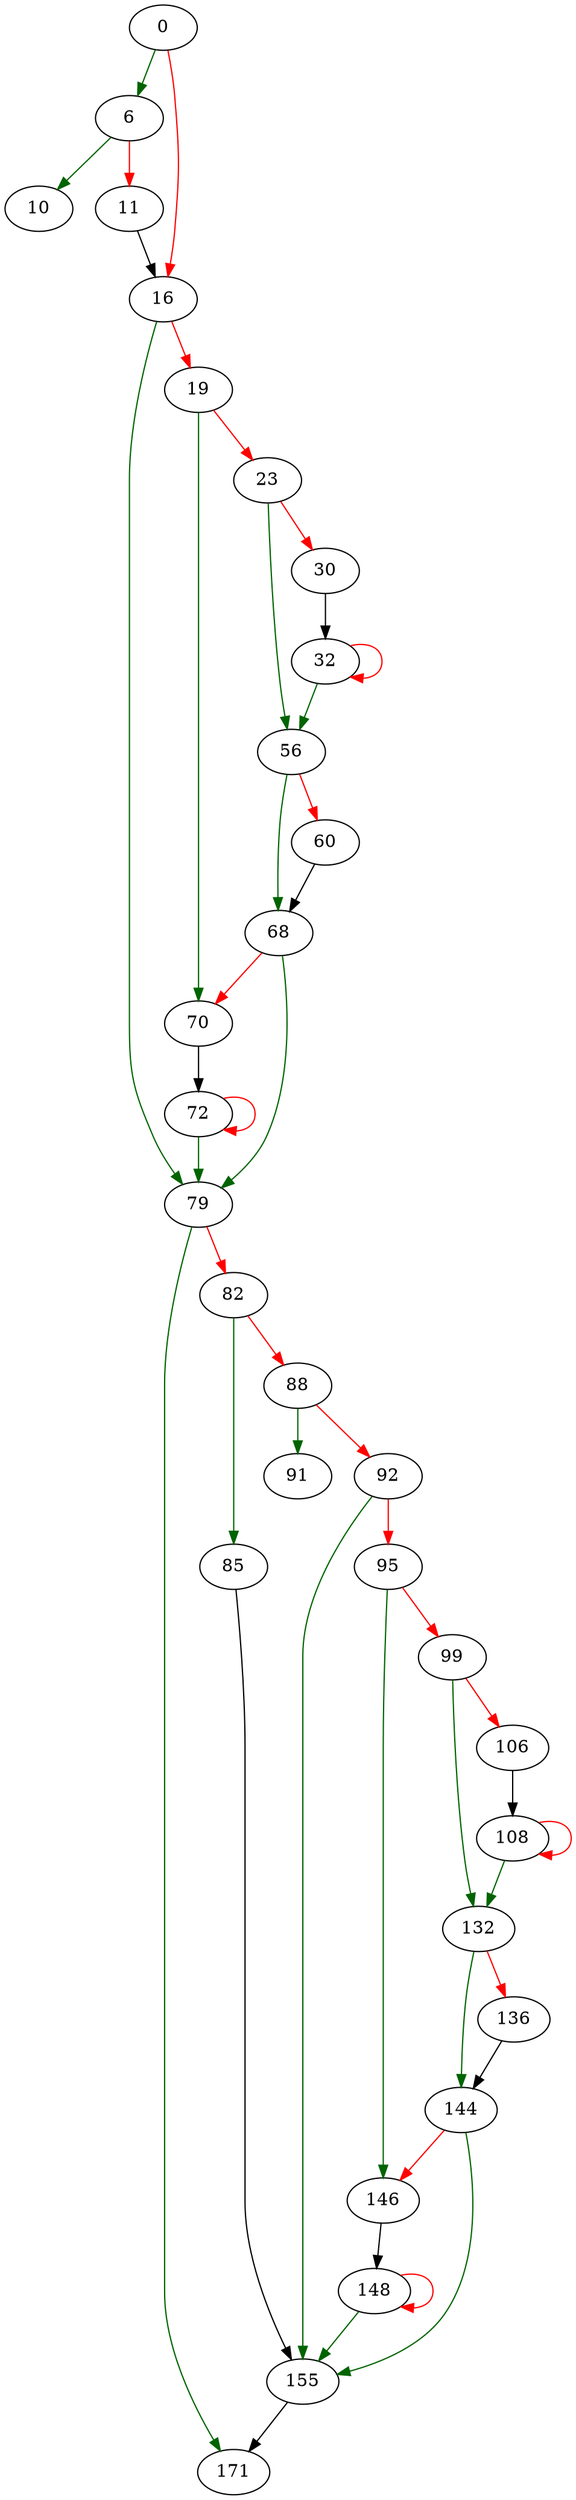 strict digraph "sort_files" {
	// Node definitions.
	0 [entry=true];
	6;
	16;
	10;
	11;
	79;
	19;
	70;
	23;
	56;
	30;
	32;
	68;
	60;
	72;
	171;
	82;
	85;
	88;
	155;
	91;
	92;
	95;
	146;
	99;
	132;
	106;
	108;
	144;
	136;
	148;

	// Edge definitions.
	0 -> 6 [
		color=darkgreen
		cond=true
	];
	0 -> 16 [
		color=red
		cond=false
	];
	6 -> 10 [
		color=darkgreen
		cond=true
	];
	6 -> 11 [
		color=red
		cond=false
	];
	16 -> 79 [
		color=darkgreen
		cond=true
	];
	16 -> 19 [
		color=red
		cond=false
	];
	11 -> 16;
	79 -> 171 [
		color=darkgreen
		cond=true
	];
	79 -> 82 [
		color=red
		cond=false
	];
	19 -> 70 [
		color=darkgreen
		cond=true
	];
	19 -> 23 [
		color=red
		cond=false
	];
	70 -> 72;
	23 -> 56 [
		color=darkgreen
		cond=true
	];
	23 -> 30 [
		color=red
		cond=false
	];
	56 -> 68 [
		color=darkgreen
		cond=true
	];
	56 -> 60 [
		color=red
		cond=false
	];
	30 -> 32;
	32 -> 56 [
		color=darkgreen
		cond=true
	];
	32 -> 32 [
		color=red
		cond=false
	];
	68 -> 79 [
		color=darkgreen
		cond=true
	];
	68 -> 70 [
		color=red
		cond=false
	];
	60 -> 68;
	72 -> 79 [
		color=darkgreen
		cond=true
	];
	72 -> 72 [
		color=red
		cond=false
	];
	82 -> 85 [
		color=darkgreen
		cond=true
	];
	82 -> 88 [
		color=red
		cond=false
	];
	85 -> 155;
	88 -> 91 [
		color=darkgreen
		cond=true
	];
	88 -> 92 [
		color=red
		cond=false
	];
	155 -> 171;
	92 -> 155 [
		color=darkgreen
		cond=true
	];
	92 -> 95 [
		color=red
		cond=false
	];
	95 -> 146 [
		color=darkgreen
		cond=true
	];
	95 -> 99 [
		color=red
		cond=false
	];
	146 -> 148;
	99 -> 132 [
		color=darkgreen
		cond=true
	];
	99 -> 106 [
		color=red
		cond=false
	];
	132 -> 144 [
		color=darkgreen
		cond=true
	];
	132 -> 136 [
		color=red
		cond=false
	];
	106 -> 108;
	108 -> 132 [
		color=darkgreen
		cond=true
	];
	108 -> 108 [
		color=red
		cond=false
	];
	144 -> 155 [
		color=darkgreen
		cond=true
	];
	144 -> 146 [
		color=red
		cond=false
	];
	136 -> 144;
	148 -> 155 [
		color=darkgreen
		cond=true
	];
	148 -> 148 [
		color=red
		cond=false
	];
}